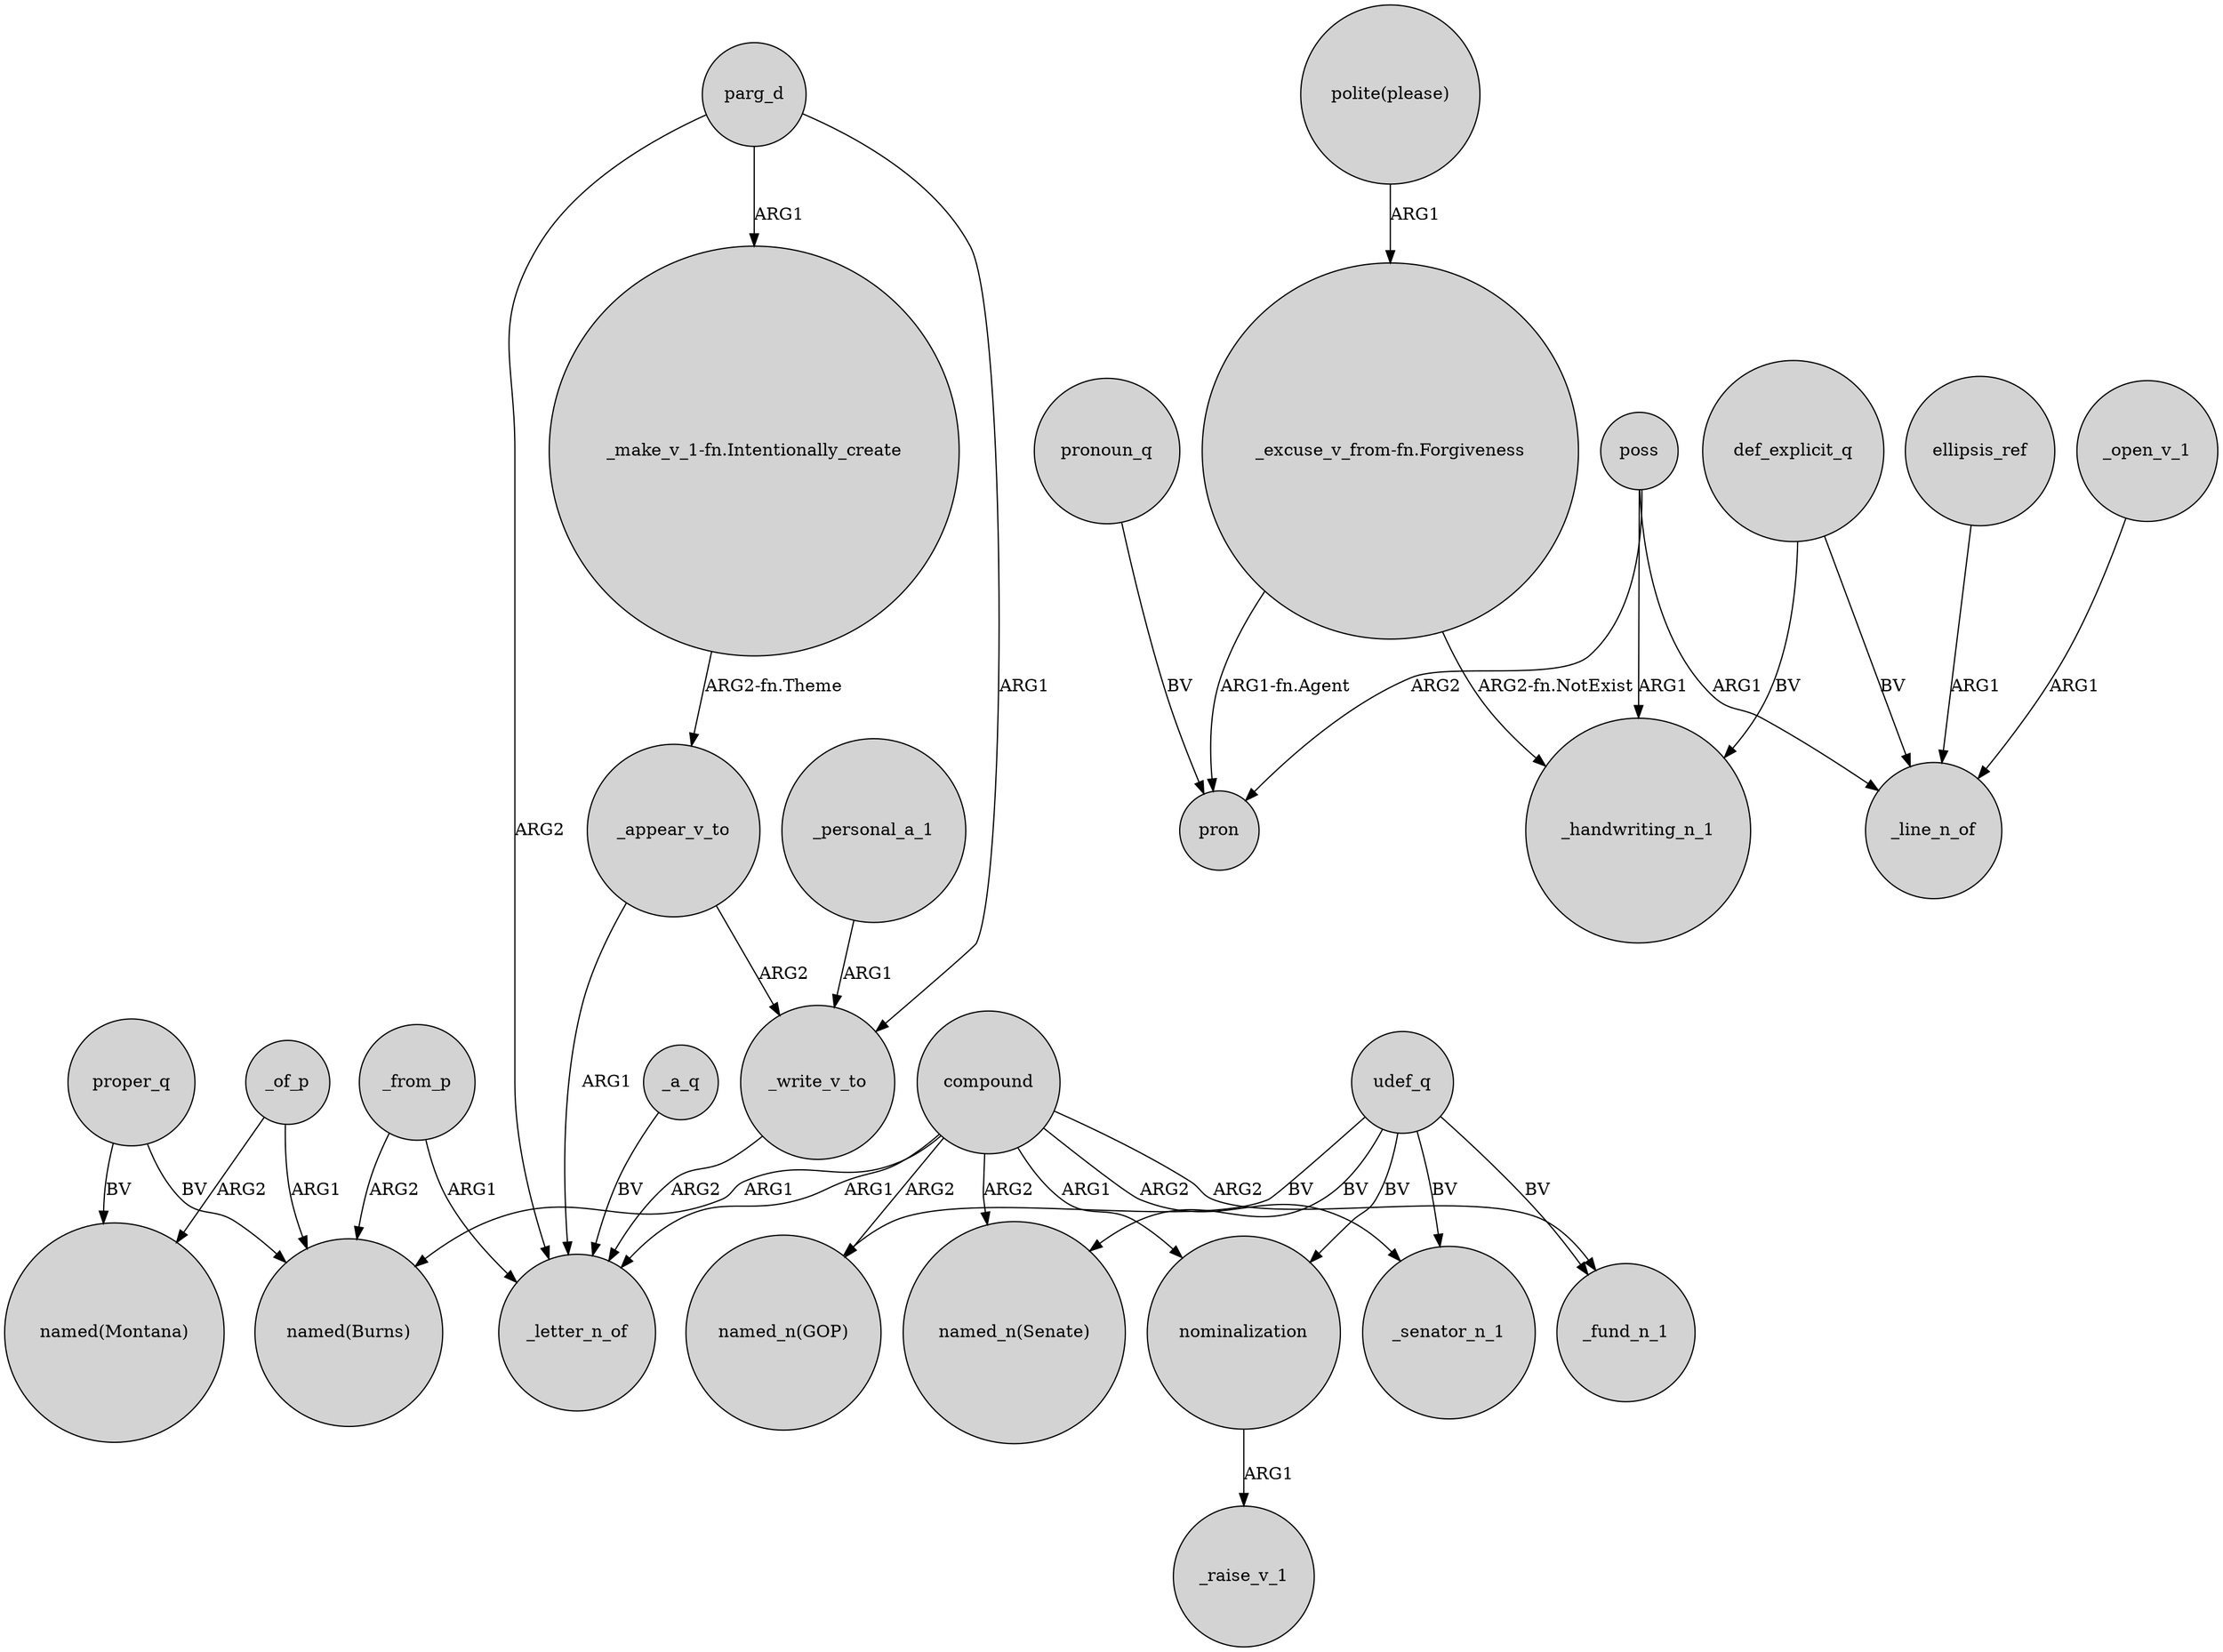 digraph {
	node [shape=circle style=filled]
	compound -> "named(Burns)" [label=ARG1]
	udef_q -> _senator_n_1 [label=BV]
	_personal_a_1 -> _write_v_to [label=ARG1]
	poss -> pron [label=ARG2]
	def_explicit_q -> _line_n_of [label=BV]
	parg_d -> _write_v_to [label=ARG1]
	compound -> _letter_n_of [label=ARG1]
	"_excuse_v_from-fn.Forgiveness" -> pron [label="ARG1-fn.Agent"]
	_from_p -> "named(Burns)" [label=ARG2]
	"_excuse_v_from-fn.Forgiveness" -> _handwriting_n_1 [label="ARG2-fn.NotExist"]
	compound -> _fund_n_1 [label=ARG2]
	nominalization -> _raise_v_1 [label=ARG1]
	parg_d -> "_make_v_1-fn.Intentionally_create" [label=ARG1]
	_of_p -> "named(Burns)" [label=ARG1]
	proper_q -> "named(Burns)" [label=BV]
	udef_q -> "named_n(GOP)" [label=BV]
	pronoun_q -> pron [label=BV]
	_appear_v_to -> _letter_n_of [label=ARG1]
	poss -> _handwriting_n_1 [label=ARG1]
	poss -> _line_n_of [label=ARG1]
	ellipsis_ref -> _line_n_of [label=ARG1]
	"_make_v_1-fn.Intentionally_create" -> _appear_v_to [label="ARG2-fn.Theme"]
	parg_d -> _letter_n_of [label=ARG2]
	_open_v_1 -> _line_n_of [label=ARG1]
	compound -> "named_n(Senate)" [label=ARG2]
	compound -> "named_n(GOP)" [label=ARG2]
	compound -> _senator_n_1 [label=ARG2]
	_of_p -> "named(Montana)" [label=ARG2]
	_write_v_to -> _letter_n_of [label=ARG2]
	"polite(please)" -> "_excuse_v_from-fn.Forgiveness" [label=ARG1]
	udef_q -> _fund_n_1 [label=BV]
	udef_q -> nominalization [label=BV]
	def_explicit_q -> _handwriting_n_1 [label=BV]
	udef_q -> "named_n(Senate)" [label=BV]
	_from_p -> _letter_n_of [label=ARG1]
	_appear_v_to -> _write_v_to [label=ARG2]
	_a_q -> _letter_n_of [label=BV]
	compound -> nominalization [label=ARG1]
	proper_q -> "named(Montana)" [label=BV]
}
